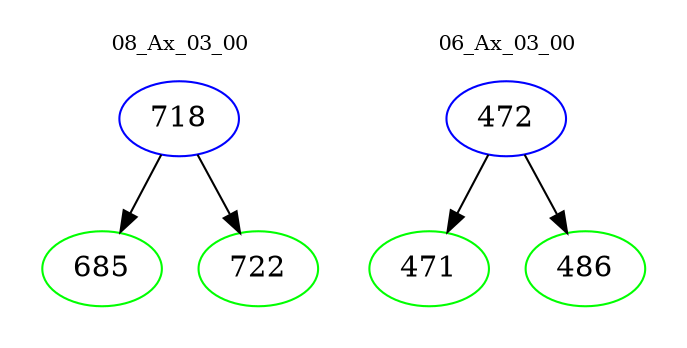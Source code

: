 digraph{
subgraph cluster_0 {
color = white
label = "08_Ax_03_00";
fontsize=10;
T0_718 [label="718", color="blue"]
T0_718 -> T0_685 [color="black"]
T0_685 [label="685", color="green"]
T0_718 -> T0_722 [color="black"]
T0_722 [label="722", color="green"]
}
subgraph cluster_1 {
color = white
label = "06_Ax_03_00";
fontsize=10;
T1_472 [label="472", color="blue"]
T1_472 -> T1_471 [color="black"]
T1_471 [label="471", color="green"]
T1_472 -> T1_486 [color="black"]
T1_486 [label="486", color="green"]
}
}
